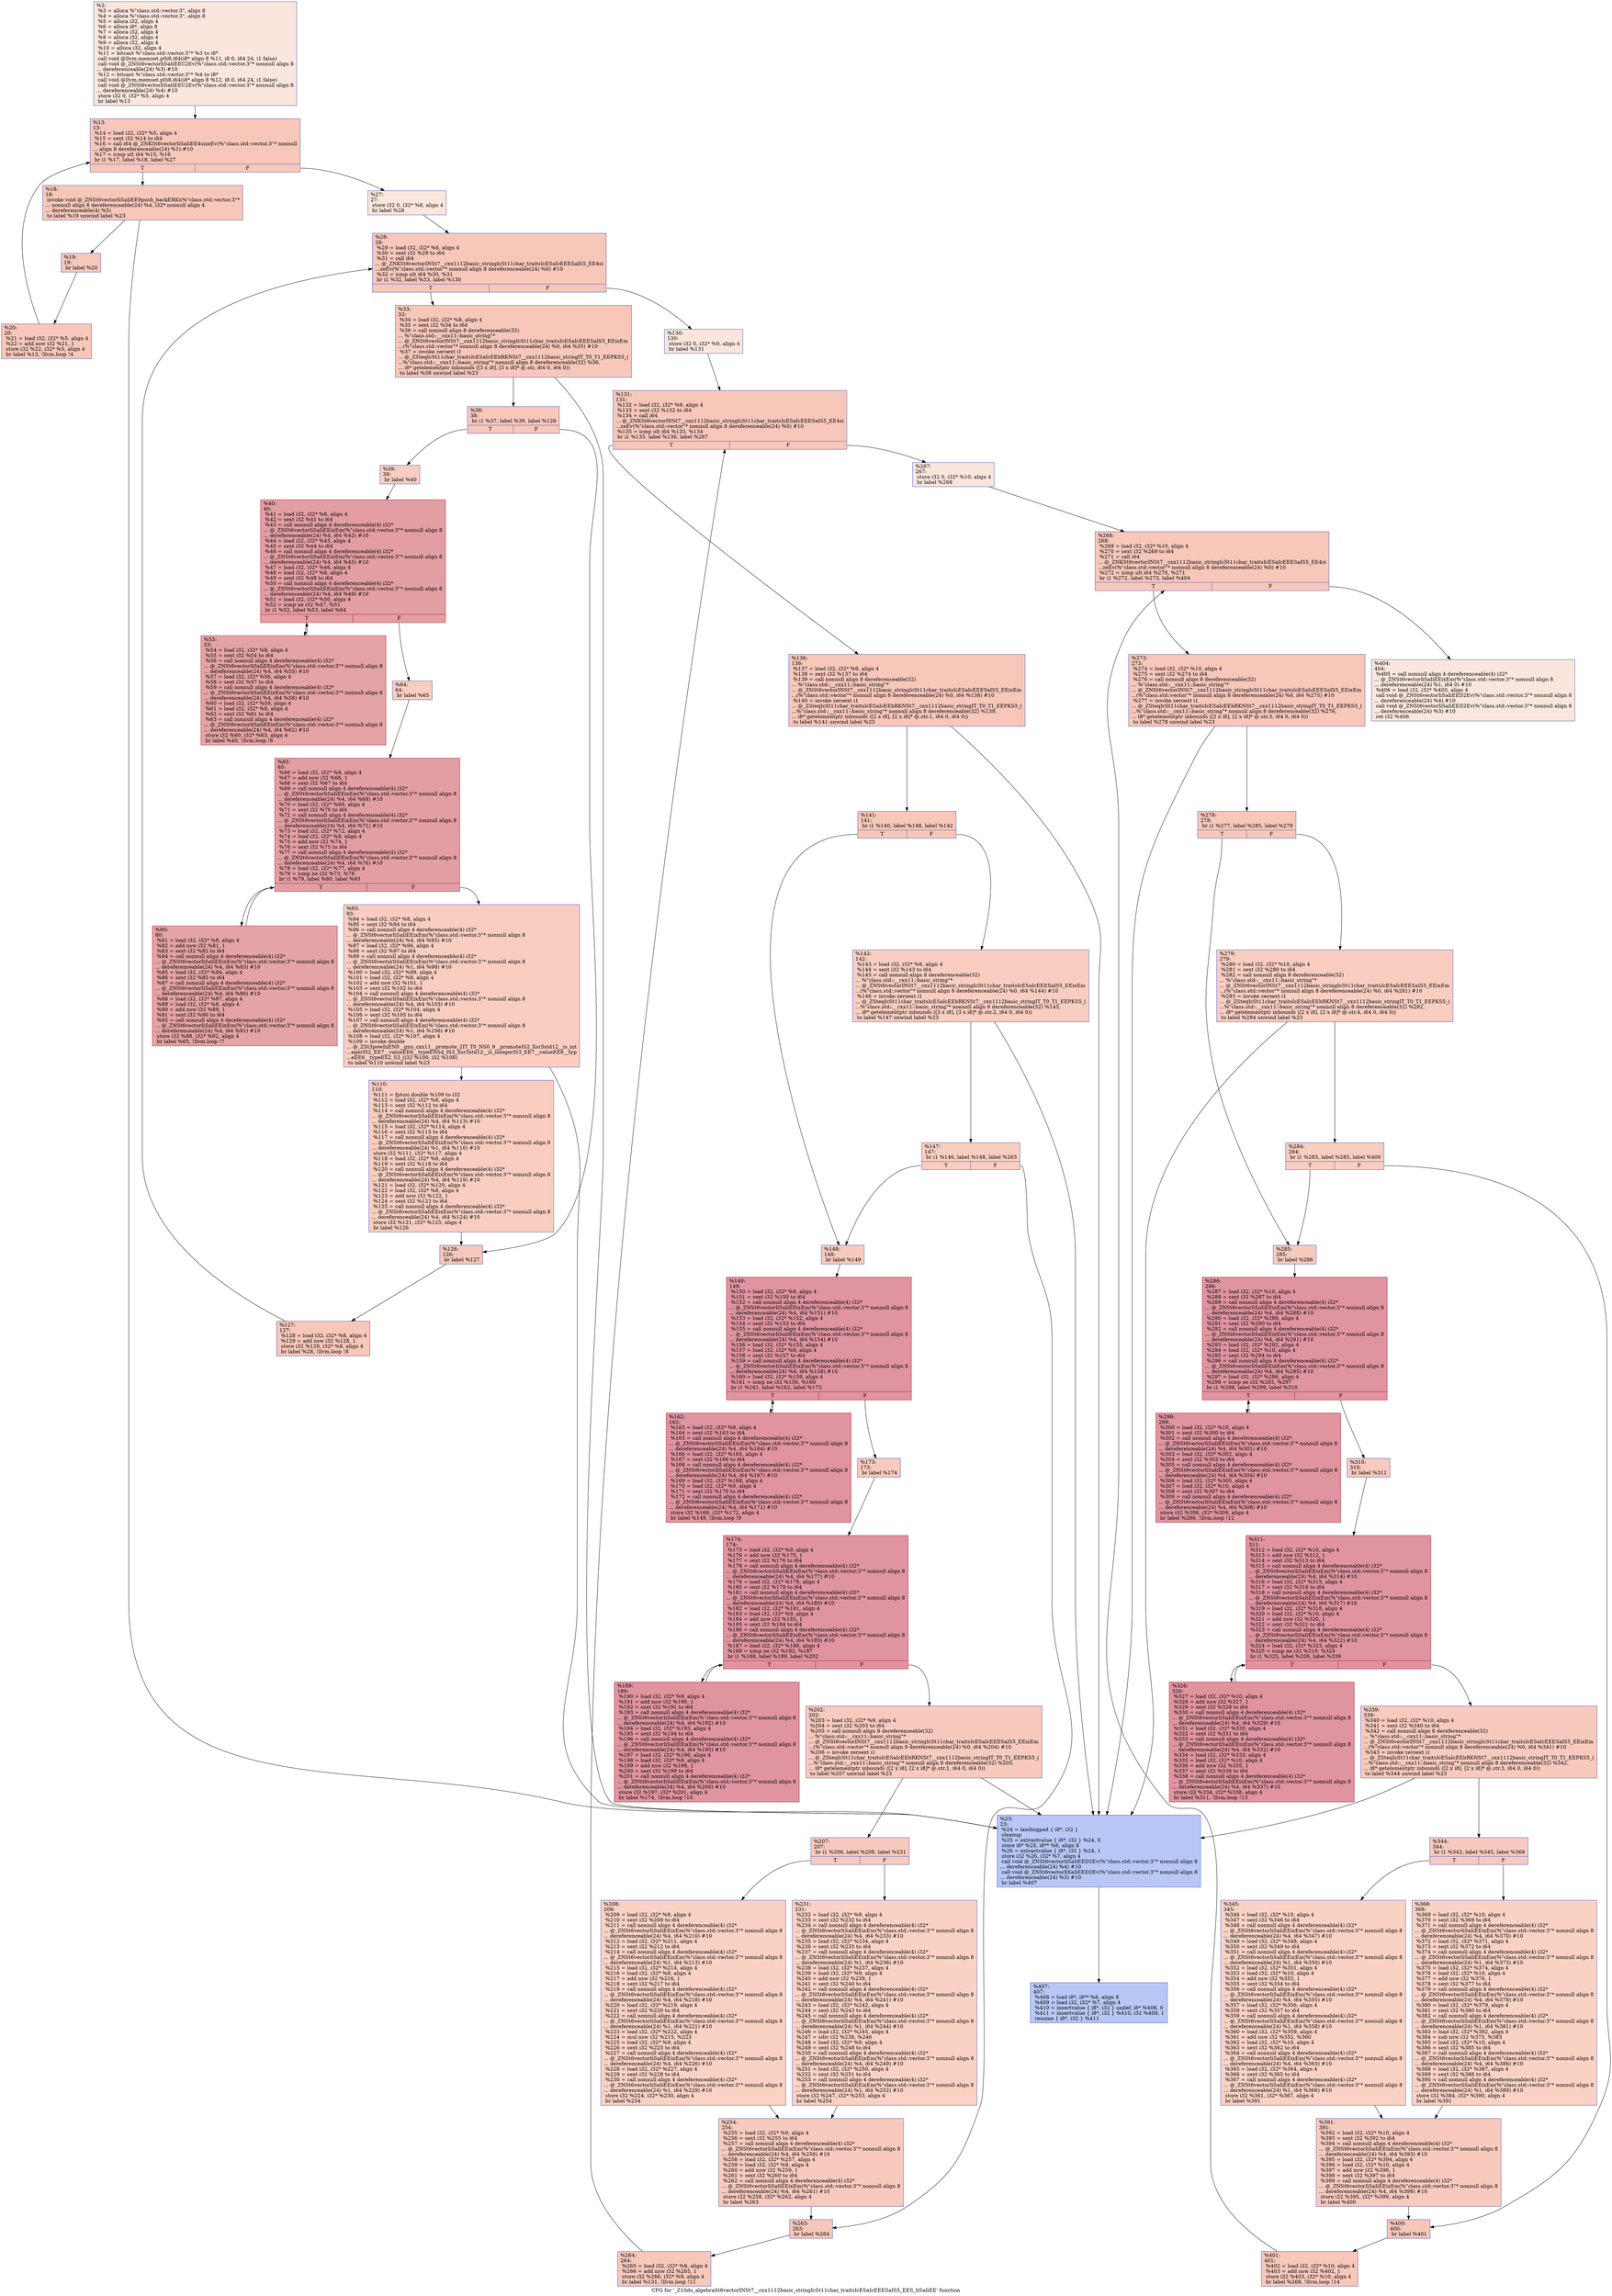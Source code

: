 digraph "CFG for '_Z10do_algebraSt6vectorINSt7__cxx1112basic_stringIcSt11char_traitsIcESaIcEEESaIS5_EES_IiSaIiEE' function" {
	label="CFG for '_Z10do_algebraSt6vectorINSt7__cxx1112basic_stringIcSt11char_traitsIcESaIcEEESaIS5_EES_IiSaIiEE' function";

	Node0x562db9f44f70 [shape=record,color="#3d50c3ff", style=filled, fillcolor="#f3c7b170",label="{%2:\l  %3 = alloca %\"class.std::vector.3\", align 8\l  %4 = alloca %\"class.std::vector.3\", align 8\l  %5 = alloca i32, align 4\l  %6 = alloca i8*, align 8\l  %7 = alloca i32, align 4\l  %8 = alloca i32, align 4\l  %9 = alloca i32, align 4\l  %10 = alloca i32, align 4\l  %11 = bitcast %\"class.std::vector.3\"* %3 to i8*\l  call void @llvm.memset.p0i8.i64(i8* align 8 %11, i8 0, i64 24, i1 false)\l  call void @_ZNSt6vectorIiSaIiEEC2Ev(%\"class.std::vector.3\"* nonnull align 8\l... dereferenceable(24) %3) #10\l  %12 = bitcast %\"class.std::vector.3\"* %4 to i8*\l  call void @llvm.memset.p0i8.i64(i8* align 8 %12, i8 0, i64 24, i1 false)\l  call void @_ZNSt6vectorIiSaIiEEC2Ev(%\"class.std::vector.3\"* nonnull align 8\l... dereferenceable(24) %4) #10\l  store i32 0, i32* %5, align 4\l  br label %13\l}"];
	Node0x562db9f44f70 -> Node0x562db9f463c0;
	Node0x562db9f463c0 [shape=record,color="#3d50c3ff", style=filled, fillcolor="#ec7f6370",label="{%13:\l13:                                               \l  %14 = load i32, i32* %5, align 4\l  %15 = sext i32 %14 to i64\l  %16 = call i64 @_ZNKSt6vectorIiSaIiEE4sizeEv(%\"class.std::vector.3\"* nonnull\l... align 8 dereferenceable(24) %1) #10\l  %17 = icmp ult i64 %15, %16\l  br i1 %17, label %18, label %27\l|{<s0>T|<s1>F}}"];
	Node0x562db9f463c0:s0 -> Node0x562db9f46800;
	Node0x562db9f463c0:s1 -> Node0x562db9f46850;
	Node0x562db9f46800 [shape=record,color="#3d50c3ff", style=filled, fillcolor="#ec7f6370",label="{%18:\l18:                                               \l  invoke void @_ZNSt6vectorIiSaIiEE9push_backERKi(%\"class.std::vector.3\"*\l... nonnull align 8 dereferenceable(24) %4, i32* nonnull align 4\l... dereferenceable(4) %5)\l          to label %19 unwind label %23\l}"];
	Node0x562db9f46800 -> Node0x562db9f469e0;
	Node0x562db9f46800 -> Node0x562db9f46a30;
	Node0x562db9f469e0 [shape=record,color="#3d50c3ff", style=filled, fillcolor="#ec7f6370",label="{%19:\l19:                                               \l  br label %20\l}"];
	Node0x562db9f469e0 -> Node0x562db9f46d80;
	Node0x562db9f46d80 [shape=record,color="#3d50c3ff", style=filled, fillcolor="#ec7f6370",label="{%20:\l20:                                               \l  %21 = load i32, i32* %5, align 4\l  %22 = add nsw i32 %21, 1\l  store i32 %22, i32* %5, align 4\l  br label %13, !llvm.loop !4\l}"];
	Node0x562db9f46d80 -> Node0x562db9f463c0;
	Node0x562db9f46a30 [shape=record,color="#3d50c3ff", style=filled, fillcolor="#5f7fe870",label="{%23:\l23:                                               \l  %24 = landingpad \{ i8*, i32 \}\l          cleanup\l  %25 = extractvalue \{ i8*, i32 \} %24, 0\l  store i8* %25, i8** %6, align 8\l  %26 = extractvalue \{ i8*, i32 \} %24, 1\l  store i32 %26, i32* %7, align 4\l  call void @_ZNSt6vectorIiSaIiEED2Ev(%\"class.std::vector.3\"* nonnull align 8\l... dereferenceable(24) %4) #10\l  call void @_ZNSt6vectorIiSaIiEED2Ev(%\"class.std::vector.3\"* nonnull align 8\l... dereferenceable(24) %3) #10\l  br label %407\l}"];
	Node0x562db9f46a30 -> Node0x562db9f48370;
	Node0x562db9f46850 [shape=record,color="#3d50c3ff", style=filled, fillcolor="#f3c7b170",label="{%27:\l27:                                               \l  store i32 0, i32* %8, align 4\l  br label %28\l}"];
	Node0x562db9f46850 -> Node0x562db9f484c0;
	Node0x562db9f484c0 [shape=record,color="#3d50c3ff", style=filled, fillcolor="#ec7f6370",label="{%28:\l28:                                               \l  %29 = load i32, i32* %8, align 4\l  %30 = sext i32 %29 to i64\l  %31 = call i64\l... @_ZNKSt6vectorINSt7__cxx1112basic_stringIcSt11char_traitsIcESaIcEEESaIS5_EE4si\l...zeEv(%\"class.std::vector\"* nonnull align 8 dereferenceable(24) %0) #10\l  %32 = icmp ult i64 %30, %31\l  br i1 %32, label %33, label %130\l|{<s0>T|<s1>F}}"];
	Node0x562db9f484c0:s0 -> Node0x562db9f48bc0;
	Node0x562db9f484c0:s1 -> Node0x562db9f48c10;
	Node0x562db9f48bc0 [shape=record,color="#3d50c3ff", style=filled, fillcolor="#ec7f6370",label="{%33:\l33:                                               \l  %34 = load i32, i32* %8, align 4\l  %35 = sext i32 %34 to i64\l  %36 = call nonnull align 8 dereferenceable(32)\l... %\"class.std::__cxx11::basic_string\"*\l... @_ZNSt6vectorINSt7__cxx1112basic_stringIcSt11char_traitsIcESaIcEEESaIS5_EEixEm\l...(%\"class.std::vector\"* nonnull align 8 dereferenceable(24) %0, i64 %35) #10\l  %37 = invoke zeroext i1\l... @_ZSteqIcSt11char_traitsIcESaIcEEbRKNSt7__cxx1112basic_stringIT_T0_T1_EEPKS5_(\l...%\"class.std::__cxx11::basic_string\"* nonnull align 8 dereferenceable(32) %36,\l... i8* getelementptr inbounds ([3 x i8], [3 x i8]* @.str, i64 0, i64 0))\l          to label %38 unwind label %23\l}"];
	Node0x562db9f48bc0 -> Node0x562db9f49120;
	Node0x562db9f48bc0 -> Node0x562db9f46a30;
	Node0x562db9f49120 [shape=record,color="#3d50c3ff", style=filled, fillcolor="#ec7f6370",label="{%38:\l38:                                               \l  br i1 %37, label %39, label %126\l|{<s0>T|<s1>F}}"];
	Node0x562db9f49120:s0 -> Node0x562db9f49480;
	Node0x562db9f49120:s1 -> Node0x562db9f494d0;
	Node0x562db9f49480 [shape=record,color="#3d50c3ff", style=filled, fillcolor="#f2907270",label="{%39:\l39:                                               \l  br label %40\l}"];
	Node0x562db9f49480 -> Node0x562db9f49610;
	Node0x562db9f49610 [shape=record,color="#b70d28ff", style=filled, fillcolor="#be242e70",label="{%40:\l40:                                               \l  %41 = load i32, i32* %8, align 4\l  %42 = sext i32 %41 to i64\l  %43 = call nonnull align 4 dereferenceable(4) i32*\l... @_ZNSt6vectorIiSaIiEEixEm(%\"class.std::vector.3\"* nonnull align 8\l... dereferenceable(24) %4, i64 %42) #10\l  %44 = load i32, i32* %43, align 4\l  %45 = sext i32 %44 to i64\l  %46 = call nonnull align 4 dereferenceable(4) i32*\l... @_ZNSt6vectorIiSaIiEEixEm(%\"class.std::vector.3\"* nonnull align 8\l... dereferenceable(24) %4, i64 %45) #10\l  %47 = load i32, i32* %46, align 4\l  %48 = load i32, i32* %8, align 4\l  %49 = sext i32 %48 to i64\l  %50 = call nonnull align 4 dereferenceable(4) i32*\l... @_ZNSt6vectorIiSaIiEEixEm(%\"class.std::vector.3\"* nonnull align 8\l... dereferenceable(24) %4, i64 %49) #10\l  %51 = load i32, i32* %50, align 4\l  %52 = icmp ne i32 %47, %51\l  br i1 %52, label %53, label %64\l|{<s0>T|<s1>F}}"];
	Node0x562db9f49610:s0 -> Node0x562db9f49fc0;
	Node0x562db9f49610:s1 -> Node0x562db9f4a010;
	Node0x562db9f49fc0 [shape=record,color="#b70d28ff", style=filled, fillcolor="#c32e3170",label="{%53:\l53:                                               \l  %54 = load i32, i32* %8, align 4\l  %55 = sext i32 %54 to i64\l  %56 = call nonnull align 4 dereferenceable(4) i32*\l... @_ZNSt6vectorIiSaIiEEixEm(%\"class.std::vector.3\"* nonnull align 8\l... dereferenceable(24) %4, i64 %55) #10\l  %57 = load i32, i32* %56, align 4\l  %58 = sext i32 %57 to i64\l  %59 = call nonnull align 4 dereferenceable(4) i32*\l... @_ZNSt6vectorIiSaIiEEixEm(%\"class.std::vector.3\"* nonnull align 8\l... dereferenceable(24) %4, i64 %58) #10\l  %60 = load i32, i32* %59, align 4\l  %61 = load i32, i32* %8, align 4\l  %62 = sext i32 %61 to i64\l  %63 = call nonnull align 4 dereferenceable(4) i32*\l... @_ZNSt6vectorIiSaIiEEixEm(%\"class.std::vector.3\"* nonnull align 8\l... dereferenceable(24) %4, i64 %62) #10\l  store i32 %60, i32* %63, align 4\l  br label %40, !llvm.loop !6\l}"];
	Node0x562db9f49fc0 -> Node0x562db9f49610;
	Node0x562db9f4a010 [shape=record,color="#3d50c3ff", style=filled, fillcolor="#f2907270",label="{%64:\l64:                                               \l  br label %65\l}"];
	Node0x562db9f4a010 -> Node0x562db9f4adc0;
	Node0x562db9f4adc0 [shape=record,color="#b70d28ff", style=filled, fillcolor="#be242e70",label="{%65:\l65:                                               \l  %66 = load i32, i32* %8, align 4\l  %67 = add nsw i32 %66, 1\l  %68 = sext i32 %67 to i64\l  %69 = call nonnull align 4 dereferenceable(4) i32*\l... @_ZNSt6vectorIiSaIiEEixEm(%\"class.std::vector.3\"* nonnull align 8\l... dereferenceable(24) %4, i64 %68) #10\l  %70 = load i32, i32* %69, align 4\l  %71 = sext i32 %70 to i64\l  %72 = call nonnull align 4 dereferenceable(4) i32*\l... @_ZNSt6vectorIiSaIiEEixEm(%\"class.std::vector.3\"* nonnull align 8\l... dereferenceable(24) %4, i64 %71) #10\l  %73 = load i32, i32* %72, align 4\l  %74 = load i32, i32* %8, align 4\l  %75 = add nsw i32 %74, 1\l  %76 = sext i32 %75 to i64\l  %77 = call nonnull align 4 dereferenceable(4) i32*\l... @_ZNSt6vectorIiSaIiEEixEm(%\"class.std::vector.3\"* nonnull align 8\l... dereferenceable(24) %4, i64 %76) #10\l  %78 = load i32, i32* %77, align 4\l  %79 = icmp ne i32 %73, %78\l  br i1 %79, label %80, label %93\l|{<s0>T|<s1>F}}"];
	Node0x562db9f4adc0:s0 -> Node0x562db9f4b760;
	Node0x562db9f4adc0:s1 -> Node0x562db9f4b7b0;
	Node0x562db9f4b760 [shape=record,color="#b70d28ff", style=filled, fillcolor="#c32e3170",label="{%80:\l80:                                               \l  %81 = load i32, i32* %8, align 4\l  %82 = add nsw i32 %81, 1\l  %83 = sext i32 %82 to i64\l  %84 = call nonnull align 4 dereferenceable(4) i32*\l... @_ZNSt6vectorIiSaIiEEixEm(%\"class.std::vector.3\"* nonnull align 8\l... dereferenceable(24) %4, i64 %83) #10\l  %85 = load i32, i32* %84, align 4\l  %86 = sext i32 %85 to i64\l  %87 = call nonnull align 4 dereferenceable(4) i32*\l... @_ZNSt6vectorIiSaIiEEixEm(%\"class.std::vector.3\"* nonnull align 8\l... dereferenceable(24) %4, i64 %86) #10\l  %88 = load i32, i32* %87, align 4\l  %89 = load i32, i32* %8, align 4\l  %90 = add nsw i32 %89, 1\l  %91 = sext i32 %90 to i64\l  %92 = call nonnull align 4 dereferenceable(4) i32*\l... @_ZNSt6vectorIiSaIiEEixEm(%\"class.std::vector.3\"* nonnull align 8\l... dereferenceable(24) %4, i64 %91) #10\l  store i32 %88, i32* %92, align 4\l  br label %65, !llvm.loop !7\l}"];
	Node0x562db9f4b760 -> Node0x562db9f4adc0;
	Node0x562db9f4b7b0 [shape=record,color="#3d50c3ff", style=filled, fillcolor="#f2907270",label="{%93:\l93:                                               \l  %94 = load i32, i32* %8, align 4\l  %95 = sext i32 %94 to i64\l  %96 = call nonnull align 4 dereferenceable(4) i32*\l... @_ZNSt6vectorIiSaIiEEixEm(%\"class.std::vector.3\"* nonnull align 8\l... dereferenceable(24) %4, i64 %95) #10\l  %97 = load i32, i32* %96, align 4\l  %98 = sext i32 %97 to i64\l  %99 = call nonnull align 4 dereferenceable(4) i32*\l... @_ZNSt6vectorIiSaIiEEixEm(%\"class.std::vector.3\"* nonnull align 8\l... dereferenceable(24) %1, i64 %98) #10\l  %100 = load i32, i32* %99, align 4\l  %101 = load i32, i32* %8, align 4\l  %102 = add nsw i32 %101, 1\l  %103 = sext i32 %102 to i64\l  %104 = call nonnull align 4 dereferenceable(4) i32*\l... @_ZNSt6vectorIiSaIiEEixEm(%\"class.std::vector.3\"* nonnull align 8\l... dereferenceable(24) %4, i64 %103) #10\l  %105 = load i32, i32* %104, align 4\l  %106 = sext i32 %105 to i64\l  %107 = call nonnull align 4 dereferenceable(4) i32*\l... @_ZNSt6vectorIiSaIiEEixEm(%\"class.std::vector.3\"* nonnull align 8\l... dereferenceable(24) %1, i64 %106) #10\l  %108 = load i32, i32* %107, align 4\l  %109 = invoke double\l... @_ZSt3powIiiEN9__gnu_cxx11__promote_2IT_T0_NS0_9__promoteIS2_Xsr3std12__is_int\l...egerIS2_EE7__valueEE6__typeENS4_IS3_Xsr3std12__is_integerIS3_EE7__valueEE6__typ\l...eEE6__typeES2_S3_(i32 %100, i32 %108)\l          to label %110 unwind label %23\l}"];
	Node0x562db9f4b7b0 -> Node0x562db9f4cd00;
	Node0x562db9f4b7b0 -> Node0x562db9f46a30;
	Node0x562db9f4cd00 [shape=record,color="#3d50c3ff", style=filled, fillcolor="#f2907270",label="{%110:\l110:                                              \l  %111 = fptosi double %109 to i32\l  %112 = load i32, i32* %8, align 4\l  %113 = sext i32 %112 to i64\l  %114 = call nonnull align 4 dereferenceable(4) i32*\l... @_ZNSt6vectorIiSaIiEEixEm(%\"class.std::vector.3\"* nonnull align 8\l... dereferenceable(24) %4, i64 %113) #10\l  %115 = load i32, i32* %114, align 4\l  %116 = sext i32 %115 to i64\l  %117 = call nonnull align 4 dereferenceable(4) i32*\l... @_ZNSt6vectorIiSaIiEEixEm(%\"class.std::vector.3\"* nonnull align 8\l... dereferenceable(24) %1, i64 %116) #10\l  store i32 %111, i32* %117, align 4\l  %118 = load i32, i32* %8, align 4\l  %119 = sext i32 %118 to i64\l  %120 = call nonnull align 4 dereferenceable(4) i32*\l... @_ZNSt6vectorIiSaIiEEixEm(%\"class.std::vector.3\"* nonnull align 8\l... dereferenceable(24) %4, i64 %119) #10\l  %121 = load i32, i32* %120, align 4\l  %122 = load i32, i32* %8, align 4\l  %123 = add nsw i32 %122, 1\l  %124 = sext i32 %123 to i64\l  %125 = call nonnull align 4 dereferenceable(4) i32*\l... @_ZNSt6vectorIiSaIiEEixEm(%\"class.std::vector.3\"* nonnull align 8\l... dereferenceable(24) %4, i64 %124) #10\l  store i32 %121, i32* %125, align 4\l  br label %126\l}"];
	Node0x562db9f4cd00 -> Node0x562db9f494d0;
	Node0x562db9f494d0 [shape=record,color="#3d50c3ff", style=filled, fillcolor="#ec7f6370",label="{%126:\l126:                                              \l  br label %127\l}"];
	Node0x562db9f494d0 -> Node0x562db9f4db00;
	Node0x562db9f4db00 [shape=record,color="#3d50c3ff", style=filled, fillcolor="#ec7f6370",label="{%127:\l127:                                              \l  %128 = load i32, i32* %8, align 4\l  %129 = add nsw i32 %128, 1\l  store i32 %129, i32* %8, align 4\l  br label %28, !llvm.loop !8\l}"];
	Node0x562db9f4db00 -> Node0x562db9f484c0;
	Node0x562db9f48c10 [shape=record,color="#3d50c3ff", style=filled, fillcolor="#f3c7b170",label="{%130:\l130:                                              \l  store i32 0, i32* %9, align 4\l  br label %131\l}"];
	Node0x562db9f48c10 -> Node0x562db9f4e6e0;
	Node0x562db9f4e6e0 [shape=record,color="#3d50c3ff", style=filled, fillcolor="#ec7f6370",label="{%131:\l131:                                              \l  %132 = load i32, i32* %9, align 4\l  %133 = sext i32 %132 to i64\l  %134 = call i64\l... @_ZNKSt6vectorINSt7__cxx1112basic_stringIcSt11char_traitsIcESaIcEEESaIS5_EE4si\l...zeEv(%\"class.std::vector\"* nonnull align 8 dereferenceable(24) %0) #10\l  %135 = icmp ult i64 %133, %134\l  br i1 %135, label %136, label %267\l|{<s0>T|<s1>F}}"];
	Node0x562db9f4e6e0:s0 -> Node0x562db9f4eae0;
	Node0x562db9f4e6e0:s1 -> Node0x562db9f4eb30;
	Node0x562db9f4eae0 [shape=record,color="#3d50c3ff", style=filled, fillcolor="#ec7f6370",label="{%136:\l136:                                              \l  %137 = load i32, i32* %9, align 4\l  %138 = sext i32 %137 to i64\l  %139 = call nonnull align 8 dereferenceable(32)\l... %\"class.std::__cxx11::basic_string\"*\l... @_ZNSt6vectorINSt7__cxx1112basic_stringIcSt11char_traitsIcESaIcEEESaIS5_EEixEm\l...(%\"class.std::vector\"* nonnull align 8 dereferenceable(24) %0, i64 %138) #10\l  %140 = invoke zeroext i1\l... @_ZSteqIcSt11char_traitsIcESaIcEEbRKNSt7__cxx1112basic_stringIT_T0_T1_EEPKS5_(\l...%\"class.std::__cxx11::basic_string\"* nonnull align 8 dereferenceable(32) %139,\l... i8* getelementptr inbounds ([2 x i8], [2 x i8]* @.str.1, i64 0, i64 0))\l          to label %141 unwind label %23\l}"];
	Node0x562db9f4eae0 -> Node0x562db9f4ef30;
	Node0x562db9f4eae0 -> Node0x562db9f46a30;
	Node0x562db9f4ef30 [shape=record,color="#3d50c3ff", style=filled, fillcolor="#ec7f6370",label="{%141:\l141:                                              \l  br i1 %140, label %148, label %142\l|{<s0>T|<s1>F}}"];
	Node0x562db9f4ef30:s0 -> Node0x562db9f4f0d0;
	Node0x562db9f4ef30:s1 -> Node0x562db9f4f120;
	Node0x562db9f4f120 [shape=record,color="#3d50c3ff", style=filled, fillcolor="#f2907270",label="{%142:\l142:                                              \l  %143 = load i32, i32* %9, align 4\l  %144 = sext i32 %143 to i64\l  %145 = call nonnull align 8 dereferenceable(32)\l... %\"class.std::__cxx11::basic_string\"*\l... @_ZNSt6vectorINSt7__cxx1112basic_stringIcSt11char_traitsIcESaIcEEESaIS5_EEixEm\l...(%\"class.std::vector\"* nonnull align 8 dereferenceable(24) %0, i64 %144) #10\l  %146 = invoke zeroext i1\l... @_ZSteqIcSt11char_traitsIcESaIcEEbRKNSt7__cxx1112basic_stringIT_T0_T1_EEPKS5_(\l...%\"class.std::__cxx11::basic_string\"* nonnull align 8 dereferenceable(32) %145,\l... i8* getelementptr inbounds ([3 x i8], [3 x i8]* @.str.2, i64 0, i64 0))\l          to label %147 unwind label %23\l}"];
	Node0x562db9f4f120 -> Node0x562db9f4f500;
	Node0x562db9f4f120 -> Node0x562db9f46a30;
	Node0x562db9f4f500 [shape=record,color="#3d50c3ff", style=filled, fillcolor="#f2907270",label="{%147:\l147:                                              \l  br i1 %146, label %148, label %263\l|{<s0>T|<s1>F}}"];
	Node0x562db9f4f500:s0 -> Node0x562db9f4f0d0;
	Node0x562db9f4f500:s1 -> Node0x562db9f4f6a0;
	Node0x562db9f4f0d0 [shape=record,color="#3d50c3ff", style=filled, fillcolor="#ef886b70",label="{%148:\l148:                                              \l  br label %149\l}"];
	Node0x562db9f4f0d0 -> Node0x562db9f4f7a0;
	Node0x562db9f4f7a0 [shape=record,color="#b70d28ff", style=filled, fillcolor="#b70d2870",label="{%149:\l149:                                              \l  %150 = load i32, i32* %9, align 4\l  %151 = sext i32 %150 to i64\l  %152 = call nonnull align 4 dereferenceable(4) i32*\l... @_ZNSt6vectorIiSaIiEEixEm(%\"class.std::vector.3\"* nonnull align 8\l... dereferenceable(24) %4, i64 %151) #10\l  %153 = load i32, i32* %152, align 4\l  %154 = sext i32 %153 to i64\l  %155 = call nonnull align 4 dereferenceable(4) i32*\l... @_ZNSt6vectorIiSaIiEEixEm(%\"class.std::vector.3\"* nonnull align 8\l... dereferenceable(24) %4, i64 %154) #10\l  %156 = load i32, i32* %155, align 4\l  %157 = load i32, i32* %9, align 4\l  %158 = sext i32 %157 to i64\l  %159 = call nonnull align 4 dereferenceable(4) i32*\l... @_ZNSt6vectorIiSaIiEEixEm(%\"class.std::vector.3\"* nonnull align 8\l... dereferenceable(24) %4, i64 %158) #10\l  %160 = load i32, i32* %159, align 4\l  %161 = icmp ne i32 %156, %160\l  br i1 %161, label %162, label %173\l|{<s0>T|<s1>F}}"];
	Node0x562db9f4f7a0:s0 -> Node0x562db9f50000;
	Node0x562db9f4f7a0:s1 -> Node0x562db9f50050;
	Node0x562db9f50000 [shape=record,color="#b70d28ff", style=filled, fillcolor="#b70d2870",label="{%162:\l162:                                              \l  %163 = load i32, i32* %9, align 4\l  %164 = sext i32 %163 to i64\l  %165 = call nonnull align 4 dereferenceable(4) i32*\l... @_ZNSt6vectorIiSaIiEEixEm(%\"class.std::vector.3\"* nonnull align 8\l... dereferenceable(24) %4, i64 %164) #10\l  %166 = load i32, i32* %165, align 4\l  %167 = sext i32 %166 to i64\l  %168 = call nonnull align 4 dereferenceable(4) i32*\l... @_ZNSt6vectorIiSaIiEEixEm(%\"class.std::vector.3\"* nonnull align 8\l... dereferenceable(24) %4, i64 %167) #10\l  %169 = load i32, i32* %168, align 4\l  %170 = load i32, i32* %9, align 4\l  %171 = sext i32 %170 to i64\l  %172 = call nonnull align 4 dereferenceable(4) i32*\l... @_ZNSt6vectorIiSaIiEEixEm(%\"class.std::vector.3\"* nonnull align 8\l... dereferenceable(24) %4, i64 %171) #10\l  store i32 %169, i32* %172, align 4\l  br label %149, !llvm.loop !9\l}"];
	Node0x562db9f50000 -> Node0x562db9f4f7a0;
	Node0x562db9f50050 [shape=record,color="#3d50c3ff", style=filled, fillcolor="#ef886b70",label="{%173:\l173:                                              \l  br label %174\l}"];
	Node0x562db9f50050 -> Node0x562db9f509f0;
	Node0x562db9f509f0 [shape=record,color="#b70d28ff", style=filled, fillcolor="#b70d2870",label="{%174:\l174:                                              \l  %175 = load i32, i32* %9, align 4\l  %176 = add nsw i32 %175, 1\l  %177 = sext i32 %176 to i64\l  %178 = call nonnull align 4 dereferenceable(4) i32*\l... @_ZNSt6vectorIiSaIiEEixEm(%\"class.std::vector.3\"* nonnull align 8\l... dereferenceable(24) %4, i64 %177) #10\l  %179 = load i32, i32* %178, align 4\l  %180 = sext i32 %179 to i64\l  %181 = call nonnull align 4 dereferenceable(4) i32*\l... @_ZNSt6vectorIiSaIiEEixEm(%\"class.std::vector.3\"* nonnull align 8\l... dereferenceable(24) %4, i64 %180) #10\l  %182 = load i32, i32* %181, align 4\l  %183 = load i32, i32* %9, align 4\l  %184 = add nsw i32 %183, 1\l  %185 = sext i32 %184 to i64\l  %186 = call nonnull align 4 dereferenceable(4) i32*\l... @_ZNSt6vectorIiSaIiEEixEm(%\"class.std::vector.3\"* nonnull align 8\l... dereferenceable(24) %4, i64 %185) #10\l  %187 = load i32, i32* %186, align 4\l  %188 = icmp ne i32 %182, %187\l  br i1 %188, label %189, label %202\l|{<s0>T|<s1>F}}"];
	Node0x562db9f509f0:s0 -> Node0x562db9f51390;
	Node0x562db9f509f0:s1 -> Node0x562db9f513e0;
	Node0x562db9f51390 [shape=record,color="#b70d28ff", style=filled, fillcolor="#b70d2870",label="{%189:\l189:                                              \l  %190 = load i32, i32* %9, align 4\l  %191 = add nsw i32 %190, 1\l  %192 = sext i32 %191 to i64\l  %193 = call nonnull align 4 dereferenceable(4) i32*\l... @_ZNSt6vectorIiSaIiEEixEm(%\"class.std::vector.3\"* nonnull align 8\l... dereferenceable(24) %4, i64 %192) #10\l  %194 = load i32, i32* %193, align 4\l  %195 = sext i32 %194 to i64\l  %196 = call nonnull align 4 dereferenceable(4) i32*\l... @_ZNSt6vectorIiSaIiEEixEm(%\"class.std::vector.3\"* nonnull align 8\l... dereferenceable(24) %4, i64 %195) #10\l  %197 = load i32, i32* %196, align 4\l  %198 = load i32, i32* %9, align 4\l  %199 = add nsw i32 %198, 1\l  %200 = sext i32 %199 to i64\l  %201 = call nonnull align 4 dereferenceable(4) i32*\l... @_ZNSt6vectorIiSaIiEEixEm(%\"class.std::vector.3\"* nonnull align 8\l... dereferenceable(24) %4, i64 %200) #10\l  store i32 %197, i32* %201, align 4\l  br label %174, !llvm.loop !10\l}"];
	Node0x562db9f51390 -> Node0x562db9f509f0;
	Node0x562db9f513e0 [shape=record,color="#3d50c3ff", style=filled, fillcolor="#ef886b70",label="{%202:\l202:                                              \l  %203 = load i32, i32* %9, align 4\l  %204 = sext i32 %203 to i64\l  %205 = call nonnull align 8 dereferenceable(32)\l... %\"class.std::__cxx11::basic_string\"*\l... @_ZNSt6vectorINSt7__cxx1112basic_stringIcSt11char_traitsIcESaIcEEESaIS5_EEixEm\l...(%\"class.std::vector\"* nonnull align 8 dereferenceable(24) %0, i64 %204) #10\l  %206 = invoke zeroext i1\l... @_ZSteqIcSt11char_traitsIcESaIcEEbRKNSt7__cxx1112basic_stringIT_T0_T1_EEPKS5_(\l...%\"class.std::__cxx11::basic_string\"* nonnull align 8 dereferenceable(32) %205,\l... i8* getelementptr inbounds ([2 x i8], [2 x i8]* @.str.1, i64 0, i64 0))\l          to label %207 unwind label %23\l}"];
	Node0x562db9f513e0 -> Node0x562db9f520d0;
	Node0x562db9f513e0 -> Node0x562db9f46a30;
	Node0x562db9f520d0 [shape=record,color="#3d50c3ff", style=filled, fillcolor="#ef886b70",label="{%207:\l207:                                              \l  br i1 %206, label %208, label %231\l|{<s0>T|<s1>F}}"];
	Node0x562db9f520d0:s0 -> Node0x562db9f52270;
	Node0x562db9f520d0:s1 -> Node0x562db9f522c0;
	Node0x562db9f52270 [shape=record,color="#3d50c3ff", style=filled, fillcolor="#f4987a70",label="{%208:\l208:                                              \l  %209 = load i32, i32* %9, align 4\l  %210 = sext i32 %209 to i64\l  %211 = call nonnull align 4 dereferenceable(4) i32*\l... @_ZNSt6vectorIiSaIiEEixEm(%\"class.std::vector.3\"* nonnull align 8\l... dereferenceable(24) %4, i64 %210) #10\l  %212 = load i32, i32* %211, align 4\l  %213 = sext i32 %212 to i64\l  %214 = call nonnull align 4 dereferenceable(4) i32*\l... @_ZNSt6vectorIiSaIiEEixEm(%\"class.std::vector.3\"* nonnull align 8\l... dereferenceable(24) %1, i64 %213) #10\l  %215 = load i32, i32* %214, align 4\l  %216 = load i32, i32* %9, align 4\l  %217 = add nsw i32 %216, 1\l  %218 = sext i32 %217 to i64\l  %219 = call nonnull align 4 dereferenceable(4) i32*\l... @_ZNSt6vectorIiSaIiEEixEm(%\"class.std::vector.3\"* nonnull align 8\l... dereferenceable(24) %4, i64 %218) #10\l  %220 = load i32, i32* %219, align 4\l  %221 = sext i32 %220 to i64\l  %222 = call nonnull align 4 dereferenceable(4) i32*\l... @_ZNSt6vectorIiSaIiEEixEm(%\"class.std::vector.3\"* nonnull align 8\l... dereferenceable(24) %1, i64 %221) #10\l  %223 = load i32, i32* %222, align 4\l  %224 = mul nsw i32 %215, %223\l  %225 = load i32, i32* %9, align 4\l  %226 = sext i32 %225 to i64\l  %227 = call nonnull align 4 dereferenceable(4) i32*\l... @_ZNSt6vectorIiSaIiEEixEm(%\"class.std::vector.3\"* nonnull align 8\l... dereferenceable(24) %4, i64 %226) #10\l  %228 = load i32, i32* %227, align 4\l  %229 = sext i32 %228 to i64\l  %230 = call nonnull align 4 dereferenceable(4) i32*\l... @_ZNSt6vectorIiSaIiEEixEm(%\"class.std::vector.3\"* nonnull align 8\l... dereferenceable(24) %1, i64 %229) #10\l  store i32 %224, i32* %230, align 4\l  br label %254\l}"];
	Node0x562db9f52270 -> Node0x562db9f532f0;
	Node0x562db9f522c0 [shape=record,color="#3d50c3ff", style=filled, fillcolor="#f4987a70",label="{%231:\l231:                                              \l  %232 = load i32, i32* %9, align 4\l  %233 = sext i32 %232 to i64\l  %234 = call nonnull align 4 dereferenceable(4) i32*\l... @_ZNSt6vectorIiSaIiEEixEm(%\"class.std::vector.3\"* nonnull align 8\l... dereferenceable(24) %4, i64 %233) #10\l  %235 = load i32, i32* %234, align 4\l  %236 = sext i32 %235 to i64\l  %237 = call nonnull align 4 dereferenceable(4) i32*\l... @_ZNSt6vectorIiSaIiEEixEm(%\"class.std::vector.3\"* nonnull align 8\l... dereferenceable(24) %1, i64 %236) #10\l  %238 = load i32, i32* %237, align 4\l  %239 = load i32, i32* %9, align 4\l  %240 = add nsw i32 %239, 1\l  %241 = sext i32 %240 to i64\l  %242 = call nonnull align 4 dereferenceable(4) i32*\l... @_ZNSt6vectorIiSaIiEEixEm(%\"class.std::vector.3\"* nonnull align 8\l... dereferenceable(24) %4, i64 %241) #10\l  %243 = load i32, i32* %242, align 4\l  %244 = sext i32 %243 to i64\l  %245 = call nonnull align 4 dereferenceable(4) i32*\l... @_ZNSt6vectorIiSaIiEEixEm(%\"class.std::vector.3\"* nonnull align 8\l... dereferenceable(24) %1, i64 %244) #10\l  %246 = load i32, i32* %245, align 4\l  %247 = sdiv i32 %238, %246\l  %248 = load i32, i32* %9, align 4\l  %249 = sext i32 %248 to i64\l  %250 = call nonnull align 4 dereferenceable(4) i32*\l... @_ZNSt6vectorIiSaIiEEixEm(%\"class.std::vector.3\"* nonnull align 8\l... dereferenceable(24) %4, i64 %249) #10\l  %251 = load i32, i32* %250, align 4\l  %252 = sext i32 %251 to i64\l  %253 = call nonnull align 4 dereferenceable(4) i32*\l... @_ZNSt6vectorIiSaIiEEixEm(%\"class.std::vector.3\"* nonnull align 8\l... dereferenceable(24) %1, i64 %252) #10\l  store i32 %247, i32* %253, align 4\l  br label %254\l}"];
	Node0x562db9f522c0 -> Node0x562db9f532f0;
	Node0x562db9f532f0 [shape=record,color="#3d50c3ff", style=filled, fillcolor="#ef886b70",label="{%254:\l254:                                              \l  %255 = load i32, i32* %9, align 4\l  %256 = sext i32 %255 to i64\l  %257 = call nonnull align 4 dereferenceable(4) i32*\l... @_ZNSt6vectorIiSaIiEEixEm(%\"class.std::vector.3\"* nonnull align 8\l... dereferenceable(24) %4, i64 %256) #10\l  %258 = load i32, i32* %257, align 4\l  %259 = load i32, i32* %9, align 4\l  %260 = add nsw i32 %259, 1\l  %261 = sext i32 %260 to i64\l  %262 = call nonnull align 4 dereferenceable(4) i32*\l... @_ZNSt6vectorIiSaIiEEixEm(%\"class.std::vector.3\"* nonnull align 8\l... dereferenceable(24) %4, i64 %261) #10\l  store i32 %258, i32* %262, align 4\l  br label %263\l}"];
	Node0x562db9f532f0 -> Node0x562db9f4f6a0;
	Node0x562db9f4f6a0 [shape=record,color="#3d50c3ff", style=filled, fillcolor="#ec7f6370",label="{%263:\l263:                                              \l  br label %264\l}"];
	Node0x562db9f4f6a0 -> Node0x562db9f4e170;
	Node0x562db9f4e170 [shape=record,color="#3d50c3ff", style=filled, fillcolor="#ec7f6370",label="{%264:\l264:                                              \l  %265 = load i32, i32* %9, align 4\l  %266 = add nsw i32 %265, 1\l  store i32 %266, i32* %9, align 4\l  br label %131, !llvm.loop !11\l}"];
	Node0x562db9f4e170 -> Node0x562db9f4e6e0;
	Node0x562db9f4eb30 [shape=record,color="#3d50c3ff", style=filled, fillcolor="#f3c7b170",label="{%267:\l267:                                              \l  store i32 0, i32* %10, align 4\l  br label %268\l}"];
	Node0x562db9f4eb30 -> Node0x562db9f55510;
	Node0x562db9f55510 [shape=record,color="#3d50c3ff", style=filled, fillcolor="#ec7f6370",label="{%268:\l268:                                              \l  %269 = load i32, i32* %10, align 4\l  %270 = sext i32 %269 to i64\l  %271 = call i64\l... @_ZNKSt6vectorINSt7__cxx1112basic_stringIcSt11char_traitsIcESaIcEEESaIS5_EE4si\l...zeEv(%\"class.std::vector\"* nonnull align 8 dereferenceable(24) %0) #10\l  %272 = icmp ult i64 %270, %271\l  br i1 %272, label %273, label %404\l|{<s0>T|<s1>F}}"];
	Node0x562db9f55510:s0 -> Node0x562db9f55850;
	Node0x562db9f55510:s1 -> Node0x562db9f558a0;
	Node0x562db9f55850 [shape=record,color="#3d50c3ff", style=filled, fillcolor="#ec7f6370",label="{%273:\l273:                                              \l  %274 = load i32, i32* %10, align 4\l  %275 = sext i32 %274 to i64\l  %276 = call nonnull align 8 dereferenceable(32)\l... %\"class.std::__cxx11::basic_string\"*\l... @_ZNSt6vectorINSt7__cxx1112basic_stringIcSt11char_traitsIcESaIcEEESaIS5_EEixEm\l...(%\"class.std::vector\"* nonnull align 8 dereferenceable(24) %0, i64 %275) #10\l  %277 = invoke zeroext i1\l... @_ZSteqIcSt11char_traitsIcESaIcEEbRKNSt7__cxx1112basic_stringIT_T0_T1_EEPKS5_(\l...%\"class.std::__cxx11::basic_string\"* nonnull align 8 dereferenceable(32) %276,\l... i8* getelementptr inbounds ([2 x i8], [2 x i8]* @.str.3, i64 0, i64 0))\l          to label %278 unwind label %23\l}"];
	Node0x562db9f55850 -> Node0x562db9f55c60;
	Node0x562db9f55850 -> Node0x562db9f46a30;
	Node0x562db9f55c60 [shape=record,color="#3d50c3ff", style=filled, fillcolor="#ec7f6370",label="{%278:\l278:                                              \l  br i1 %277, label %285, label %279\l|{<s0>T|<s1>F}}"];
	Node0x562db9f55c60:s0 -> Node0x562db9f55e00;
	Node0x562db9f55c60:s1 -> Node0x562db9f55e50;
	Node0x562db9f55e50 [shape=record,color="#3d50c3ff", style=filled, fillcolor="#f2907270",label="{%279:\l279:                                              \l  %280 = load i32, i32* %10, align 4\l  %281 = sext i32 %280 to i64\l  %282 = call nonnull align 8 dereferenceable(32)\l... %\"class.std::__cxx11::basic_string\"*\l... @_ZNSt6vectorINSt7__cxx1112basic_stringIcSt11char_traitsIcESaIcEEESaIS5_EEixEm\l...(%\"class.std::vector\"* nonnull align 8 dereferenceable(24) %0, i64 %281) #10\l  %283 = invoke zeroext i1\l... @_ZSteqIcSt11char_traitsIcESaIcEEbRKNSt7__cxx1112basic_stringIT_T0_T1_EEPKS5_(\l...%\"class.std::__cxx11::basic_string\"* nonnull align 8 dereferenceable(32) %282,\l... i8* getelementptr inbounds ([2 x i8], [2 x i8]* @.str.4, i64 0, i64 0))\l          to label %284 unwind label %23\l}"];
	Node0x562db9f55e50 -> Node0x562db9f56230;
	Node0x562db9f55e50 -> Node0x562db9f46a30;
	Node0x562db9f56230 [shape=record,color="#3d50c3ff", style=filled, fillcolor="#f2907270",label="{%284:\l284:                                              \l  br i1 %283, label %285, label %400\l|{<s0>T|<s1>F}}"];
	Node0x562db9f56230:s0 -> Node0x562db9f55e00;
	Node0x562db9f56230:s1 -> Node0x562db9f563d0;
	Node0x562db9f55e00 [shape=record,color="#3d50c3ff", style=filled, fillcolor="#ef886b70",label="{%285:\l285:                                              \l  br label %286\l}"];
	Node0x562db9f55e00 -> Node0x562db9f564d0;
	Node0x562db9f564d0 [shape=record,color="#b70d28ff", style=filled, fillcolor="#b70d2870",label="{%286:\l286:                                              \l  %287 = load i32, i32* %10, align 4\l  %288 = sext i32 %287 to i64\l  %289 = call nonnull align 4 dereferenceable(4) i32*\l... @_ZNSt6vectorIiSaIiEEixEm(%\"class.std::vector.3\"* nonnull align 8\l... dereferenceable(24) %4, i64 %288) #10\l  %290 = load i32, i32* %289, align 4\l  %291 = sext i32 %290 to i64\l  %292 = call nonnull align 4 dereferenceable(4) i32*\l... @_ZNSt6vectorIiSaIiEEixEm(%\"class.std::vector.3\"* nonnull align 8\l... dereferenceable(24) %4, i64 %291) #10\l  %293 = load i32, i32* %292, align 4\l  %294 = load i32, i32* %10, align 4\l  %295 = sext i32 %294 to i64\l  %296 = call nonnull align 4 dereferenceable(4) i32*\l... @_ZNSt6vectorIiSaIiEEixEm(%\"class.std::vector.3\"* nonnull align 8\l... dereferenceable(24) %4, i64 %295) #10\l  %297 = load i32, i32* %296, align 4\l  %298 = icmp ne i32 %293, %297\l  br i1 %298, label %299, label %310\l|{<s0>T|<s1>F}}"];
	Node0x562db9f564d0:s0 -> Node0x562db9f56d30;
	Node0x562db9f564d0:s1 -> Node0x562db9f56d80;
	Node0x562db9f56d30 [shape=record,color="#b70d28ff", style=filled, fillcolor="#b70d2870",label="{%299:\l299:                                              \l  %300 = load i32, i32* %10, align 4\l  %301 = sext i32 %300 to i64\l  %302 = call nonnull align 4 dereferenceable(4) i32*\l... @_ZNSt6vectorIiSaIiEEixEm(%\"class.std::vector.3\"* nonnull align 8\l... dereferenceable(24) %4, i64 %301) #10\l  %303 = load i32, i32* %302, align 4\l  %304 = sext i32 %303 to i64\l  %305 = call nonnull align 4 dereferenceable(4) i32*\l... @_ZNSt6vectorIiSaIiEEixEm(%\"class.std::vector.3\"* nonnull align 8\l... dereferenceable(24) %4, i64 %304) #10\l  %306 = load i32, i32* %305, align 4\l  %307 = load i32, i32* %10, align 4\l  %308 = sext i32 %307 to i64\l  %309 = call nonnull align 4 dereferenceable(4) i32*\l... @_ZNSt6vectorIiSaIiEEixEm(%\"class.std::vector.3\"* nonnull align 8\l... dereferenceable(24) %4, i64 %308) #10\l  store i32 %306, i32* %309, align 4\l  br label %286, !llvm.loop !12\l}"];
	Node0x562db9f56d30 -> Node0x562db9f564d0;
	Node0x562db9f56d80 [shape=record,color="#3d50c3ff", style=filled, fillcolor="#ef886b70",label="{%310:\l310:                                              \l  br label %311\l}"];
	Node0x562db9f56d80 -> Node0x562db9f57720;
	Node0x562db9f57720 [shape=record,color="#b70d28ff", style=filled, fillcolor="#b70d2870",label="{%311:\l311:                                              \l  %312 = load i32, i32* %10, align 4\l  %313 = add nsw i32 %312, 1\l  %314 = sext i32 %313 to i64\l  %315 = call nonnull align 4 dereferenceable(4) i32*\l... @_ZNSt6vectorIiSaIiEEixEm(%\"class.std::vector.3\"* nonnull align 8\l... dereferenceable(24) %4, i64 %314) #10\l  %316 = load i32, i32* %315, align 4\l  %317 = sext i32 %316 to i64\l  %318 = call nonnull align 4 dereferenceable(4) i32*\l... @_ZNSt6vectorIiSaIiEEixEm(%\"class.std::vector.3\"* nonnull align 8\l... dereferenceable(24) %4, i64 %317) #10\l  %319 = load i32, i32* %318, align 4\l  %320 = load i32, i32* %10, align 4\l  %321 = add nsw i32 %320, 1\l  %322 = sext i32 %321 to i64\l  %323 = call nonnull align 4 dereferenceable(4) i32*\l... @_ZNSt6vectorIiSaIiEEixEm(%\"class.std::vector.3\"* nonnull align 8\l... dereferenceable(24) %4, i64 %322) #10\l  %324 = load i32, i32* %323, align 4\l  %325 = icmp ne i32 %319, %324\l  br i1 %325, label %326, label %339\l|{<s0>T|<s1>F}}"];
	Node0x562db9f57720:s0 -> Node0x562db9f580c0;
	Node0x562db9f57720:s1 -> Node0x562db9f58110;
	Node0x562db9f580c0 [shape=record,color="#b70d28ff", style=filled, fillcolor="#b70d2870",label="{%326:\l326:                                              \l  %327 = load i32, i32* %10, align 4\l  %328 = add nsw i32 %327, 1\l  %329 = sext i32 %328 to i64\l  %330 = call nonnull align 4 dereferenceable(4) i32*\l... @_ZNSt6vectorIiSaIiEEixEm(%\"class.std::vector.3\"* nonnull align 8\l... dereferenceable(24) %4, i64 %329) #10\l  %331 = load i32, i32* %330, align 4\l  %332 = sext i32 %331 to i64\l  %333 = call nonnull align 4 dereferenceable(4) i32*\l... @_ZNSt6vectorIiSaIiEEixEm(%\"class.std::vector.3\"* nonnull align 8\l... dereferenceable(24) %4, i64 %332) #10\l  %334 = load i32, i32* %333, align 4\l  %335 = load i32, i32* %10, align 4\l  %336 = add nsw i32 %335, 1\l  %337 = sext i32 %336 to i64\l  %338 = call nonnull align 4 dereferenceable(4) i32*\l... @_ZNSt6vectorIiSaIiEEixEm(%\"class.std::vector.3\"* nonnull align 8\l... dereferenceable(24) %4, i64 %337) #10\l  store i32 %334, i32* %338, align 4\l  br label %311, !llvm.loop !13\l}"];
	Node0x562db9f580c0 -> Node0x562db9f57720;
	Node0x562db9f58110 [shape=record,color="#3d50c3ff", style=filled, fillcolor="#ef886b70",label="{%339:\l339:                                              \l  %340 = load i32, i32* %10, align 4\l  %341 = sext i32 %340 to i64\l  %342 = call nonnull align 8 dereferenceable(32)\l... %\"class.std::__cxx11::basic_string\"*\l... @_ZNSt6vectorINSt7__cxx1112basic_stringIcSt11char_traitsIcESaIcEEESaIS5_EEixEm\l...(%\"class.std::vector\"* nonnull align 8 dereferenceable(24) %0, i64 %341) #10\l  %343 = invoke zeroext i1\l... @_ZSteqIcSt11char_traitsIcESaIcEEbRKNSt7__cxx1112basic_stringIT_T0_T1_EEPKS5_(\l...%\"class.std::__cxx11::basic_string\"* nonnull align 8 dereferenceable(32) %342,\l... i8* getelementptr inbounds ([2 x i8], [2 x i8]* @.str.3, i64 0, i64 0))\l          to label %344 unwind label %23\l}"];
	Node0x562db9f58110 -> Node0x562db9f58e00;
	Node0x562db9f58110 -> Node0x562db9f46a30;
	Node0x562db9f58e00 [shape=record,color="#3d50c3ff", style=filled, fillcolor="#ef886b70",label="{%344:\l344:                                              \l  br i1 %343, label %345, label %368\l|{<s0>T|<s1>F}}"];
	Node0x562db9f58e00:s0 -> Node0x562db9f58fa0;
	Node0x562db9f58e00:s1 -> Node0x562db9f58ff0;
	Node0x562db9f58fa0 [shape=record,color="#3d50c3ff", style=filled, fillcolor="#f4987a70",label="{%345:\l345:                                              \l  %346 = load i32, i32* %10, align 4\l  %347 = sext i32 %346 to i64\l  %348 = call nonnull align 4 dereferenceable(4) i32*\l... @_ZNSt6vectorIiSaIiEEixEm(%\"class.std::vector.3\"* nonnull align 8\l... dereferenceable(24) %4, i64 %347) #10\l  %349 = load i32, i32* %348, align 4\l  %350 = sext i32 %349 to i64\l  %351 = call nonnull align 4 dereferenceable(4) i32*\l... @_ZNSt6vectorIiSaIiEEixEm(%\"class.std::vector.3\"* nonnull align 8\l... dereferenceable(24) %1, i64 %350) #10\l  %352 = load i32, i32* %351, align 4\l  %353 = load i32, i32* %10, align 4\l  %354 = add nsw i32 %353, 1\l  %355 = sext i32 %354 to i64\l  %356 = call nonnull align 4 dereferenceable(4) i32*\l... @_ZNSt6vectorIiSaIiEEixEm(%\"class.std::vector.3\"* nonnull align 8\l... dereferenceable(24) %4, i64 %355) #10\l  %357 = load i32, i32* %356, align 4\l  %358 = sext i32 %357 to i64\l  %359 = call nonnull align 4 dereferenceable(4) i32*\l... @_ZNSt6vectorIiSaIiEEixEm(%\"class.std::vector.3\"* nonnull align 8\l... dereferenceable(24) %1, i64 %358) #10\l  %360 = load i32, i32* %359, align 4\l  %361 = add nsw i32 %352, %360\l  %362 = load i32, i32* %10, align 4\l  %363 = sext i32 %362 to i64\l  %364 = call nonnull align 4 dereferenceable(4) i32*\l... @_ZNSt6vectorIiSaIiEEixEm(%\"class.std::vector.3\"* nonnull align 8\l... dereferenceable(24) %4, i64 %363) #10\l  %365 = load i32, i32* %364, align 4\l  %366 = sext i32 %365 to i64\l  %367 = call nonnull align 4 dereferenceable(4) i32*\l... @_ZNSt6vectorIiSaIiEEixEm(%\"class.std::vector.3\"* nonnull align 8\l... dereferenceable(24) %1, i64 %366) #10\l  store i32 %361, i32* %367, align 4\l  br label %391\l}"];
	Node0x562db9f58fa0 -> Node0x562db9f5a020;
	Node0x562db9f58ff0 [shape=record,color="#3d50c3ff", style=filled, fillcolor="#f4987a70",label="{%368:\l368:                                              \l  %369 = load i32, i32* %10, align 4\l  %370 = sext i32 %369 to i64\l  %371 = call nonnull align 4 dereferenceable(4) i32*\l... @_ZNSt6vectorIiSaIiEEixEm(%\"class.std::vector.3\"* nonnull align 8\l... dereferenceable(24) %4, i64 %370) #10\l  %372 = load i32, i32* %371, align 4\l  %373 = sext i32 %372 to i64\l  %374 = call nonnull align 4 dereferenceable(4) i32*\l... @_ZNSt6vectorIiSaIiEEixEm(%\"class.std::vector.3\"* nonnull align 8\l... dereferenceable(24) %1, i64 %373) #10\l  %375 = load i32, i32* %374, align 4\l  %376 = load i32, i32* %10, align 4\l  %377 = add nsw i32 %376, 1\l  %378 = sext i32 %377 to i64\l  %379 = call nonnull align 4 dereferenceable(4) i32*\l... @_ZNSt6vectorIiSaIiEEixEm(%\"class.std::vector.3\"* nonnull align 8\l... dereferenceable(24) %4, i64 %378) #10\l  %380 = load i32, i32* %379, align 4\l  %381 = sext i32 %380 to i64\l  %382 = call nonnull align 4 dereferenceable(4) i32*\l... @_ZNSt6vectorIiSaIiEEixEm(%\"class.std::vector.3\"* nonnull align 8\l... dereferenceable(24) %1, i64 %381) #10\l  %383 = load i32, i32* %382, align 4\l  %384 = sub nsw i32 %375, %383\l  %385 = load i32, i32* %10, align 4\l  %386 = sext i32 %385 to i64\l  %387 = call nonnull align 4 dereferenceable(4) i32*\l... @_ZNSt6vectorIiSaIiEEixEm(%\"class.std::vector.3\"* nonnull align 8\l... dereferenceable(24) %4, i64 %386) #10\l  %388 = load i32, i32* %387, align 4\l  %389 = sext i32 %388 to i64\l  %390 = call nonnull align 4 dereferenceable(4) i32*\l... @_ZNSt6vectorIiSaIiEEixEm(%\"class.std::vector.3\"* nonnull align 8\l... dereferenceable(24) %1, i64 %389) #10\l  store i32 %384, i32* %390, align 4\l  br label %391\l}"];
	Node0x562db9f58ff0 -> Node0x562db9f5a020;
	Node0x562db9f5a020 [shape=record,color="#3d50c3ff", style=filled, fillcolor="#ef886b70",label="{%391:\l391:                                              \l  %392 = load i32, i32* %10, align 4\l  %393 = sext i32 %392 to i64\l  %394 = call nonnull align 4 dereferenceable(4) i32*\l... @_ZNSt6vectorIiSaIiEEixEm(%\"class.std::vector.3\"* nonnull align 8\l... dereferenceable(24) %4, i64 %393) #10\l  %395 = load i32, i32* %394, align 4\l  %396 = load i32, i32* %10, align 4\l  %397 = add nsw i32 %396, 1\l  %398 = sext i32 %397 to i64\l  %399 = call nonnull align 4 dereferenceable(4) i32*\l... @_ZNSt6vectorIiSaIiEEixEm(%\"class.std::vector.3\"* nonnull align 8\l... dereferenceable(24) %4, i64 %398) #10\l  store i32 %395, i32* %399, align 4\l  br label %400\l}"];
	Node0x562db9f5a020 -> Node0x562db9f563d0;
	Node0x562db9f563d0 [shape=record,color="#3d50c3ff", style=filled, fillcolor="#ec7f6370",label="{%400:\l400:                                              \l  br label %401\l}"];
	Node0x562db9f563d0 -> Node0x562db9f5b660;
	Node0x562db9f5b660 [shape=record,color="#3d50c3ff", style=filled, fillcolor="#ec7f6370",label="{%401:\l401:                                              \l  %402 = load i32, i32* %10, align 4\l  %403 = add nsw i32 %402, 1\l  store i32 %403, i32* %10, align 4\l  br label %268, !llvm.loop !14\l}"];
	Node0x562db9f5b660 -> Node0x562db9f55510;
	Node0x562db9f558a0 [shape=record,color="#3d50c3ff", style=filled, fillcolor="#f3c7b170",label="{%404:\l404:                                              \l  %405 = call nonnull align 4 dereferenceable(4) i32*\l... @_ZNSt6vectorIiSaIiEEixEm(%\"class.std::vector.3\"* nonnull align 8\l... dereferenceable(24) %1, i64 0) #10\l  %406 = load i32, i32* %405, align 4\l  call void @_ZNSt6vectorIiSaIiEED2Ev(%\"class.std::vector.3\"* nonnull align 8\l... dereferenceable(24) %4) #10\l  call void @_ZNSt6vectorIiSaIiEED2Ev(%\"class.std::vector.3\"* nonnull align 8\l... dereferenceable(24) %3) #10\l  ret i32 %406\l}"];
	Node0x562db9f48370 [shape=record,color="#3d50c3ff", style=filled, fillcolor="#5f7fe870",label="{%407:\l407:                                              \l  %408 = load i8*, i8** %6, align 8\l  %409 = load i32, i32* %7, align 4\l  %410 = insertvalue \{ i8*, i32 \} undef, i8* %408, 0\l  %411 = insertvalue \{ i8*, i32 \} %410, i32 %409, 1\l  resume \{ i8*, i32 \} %411\l}"];
}
